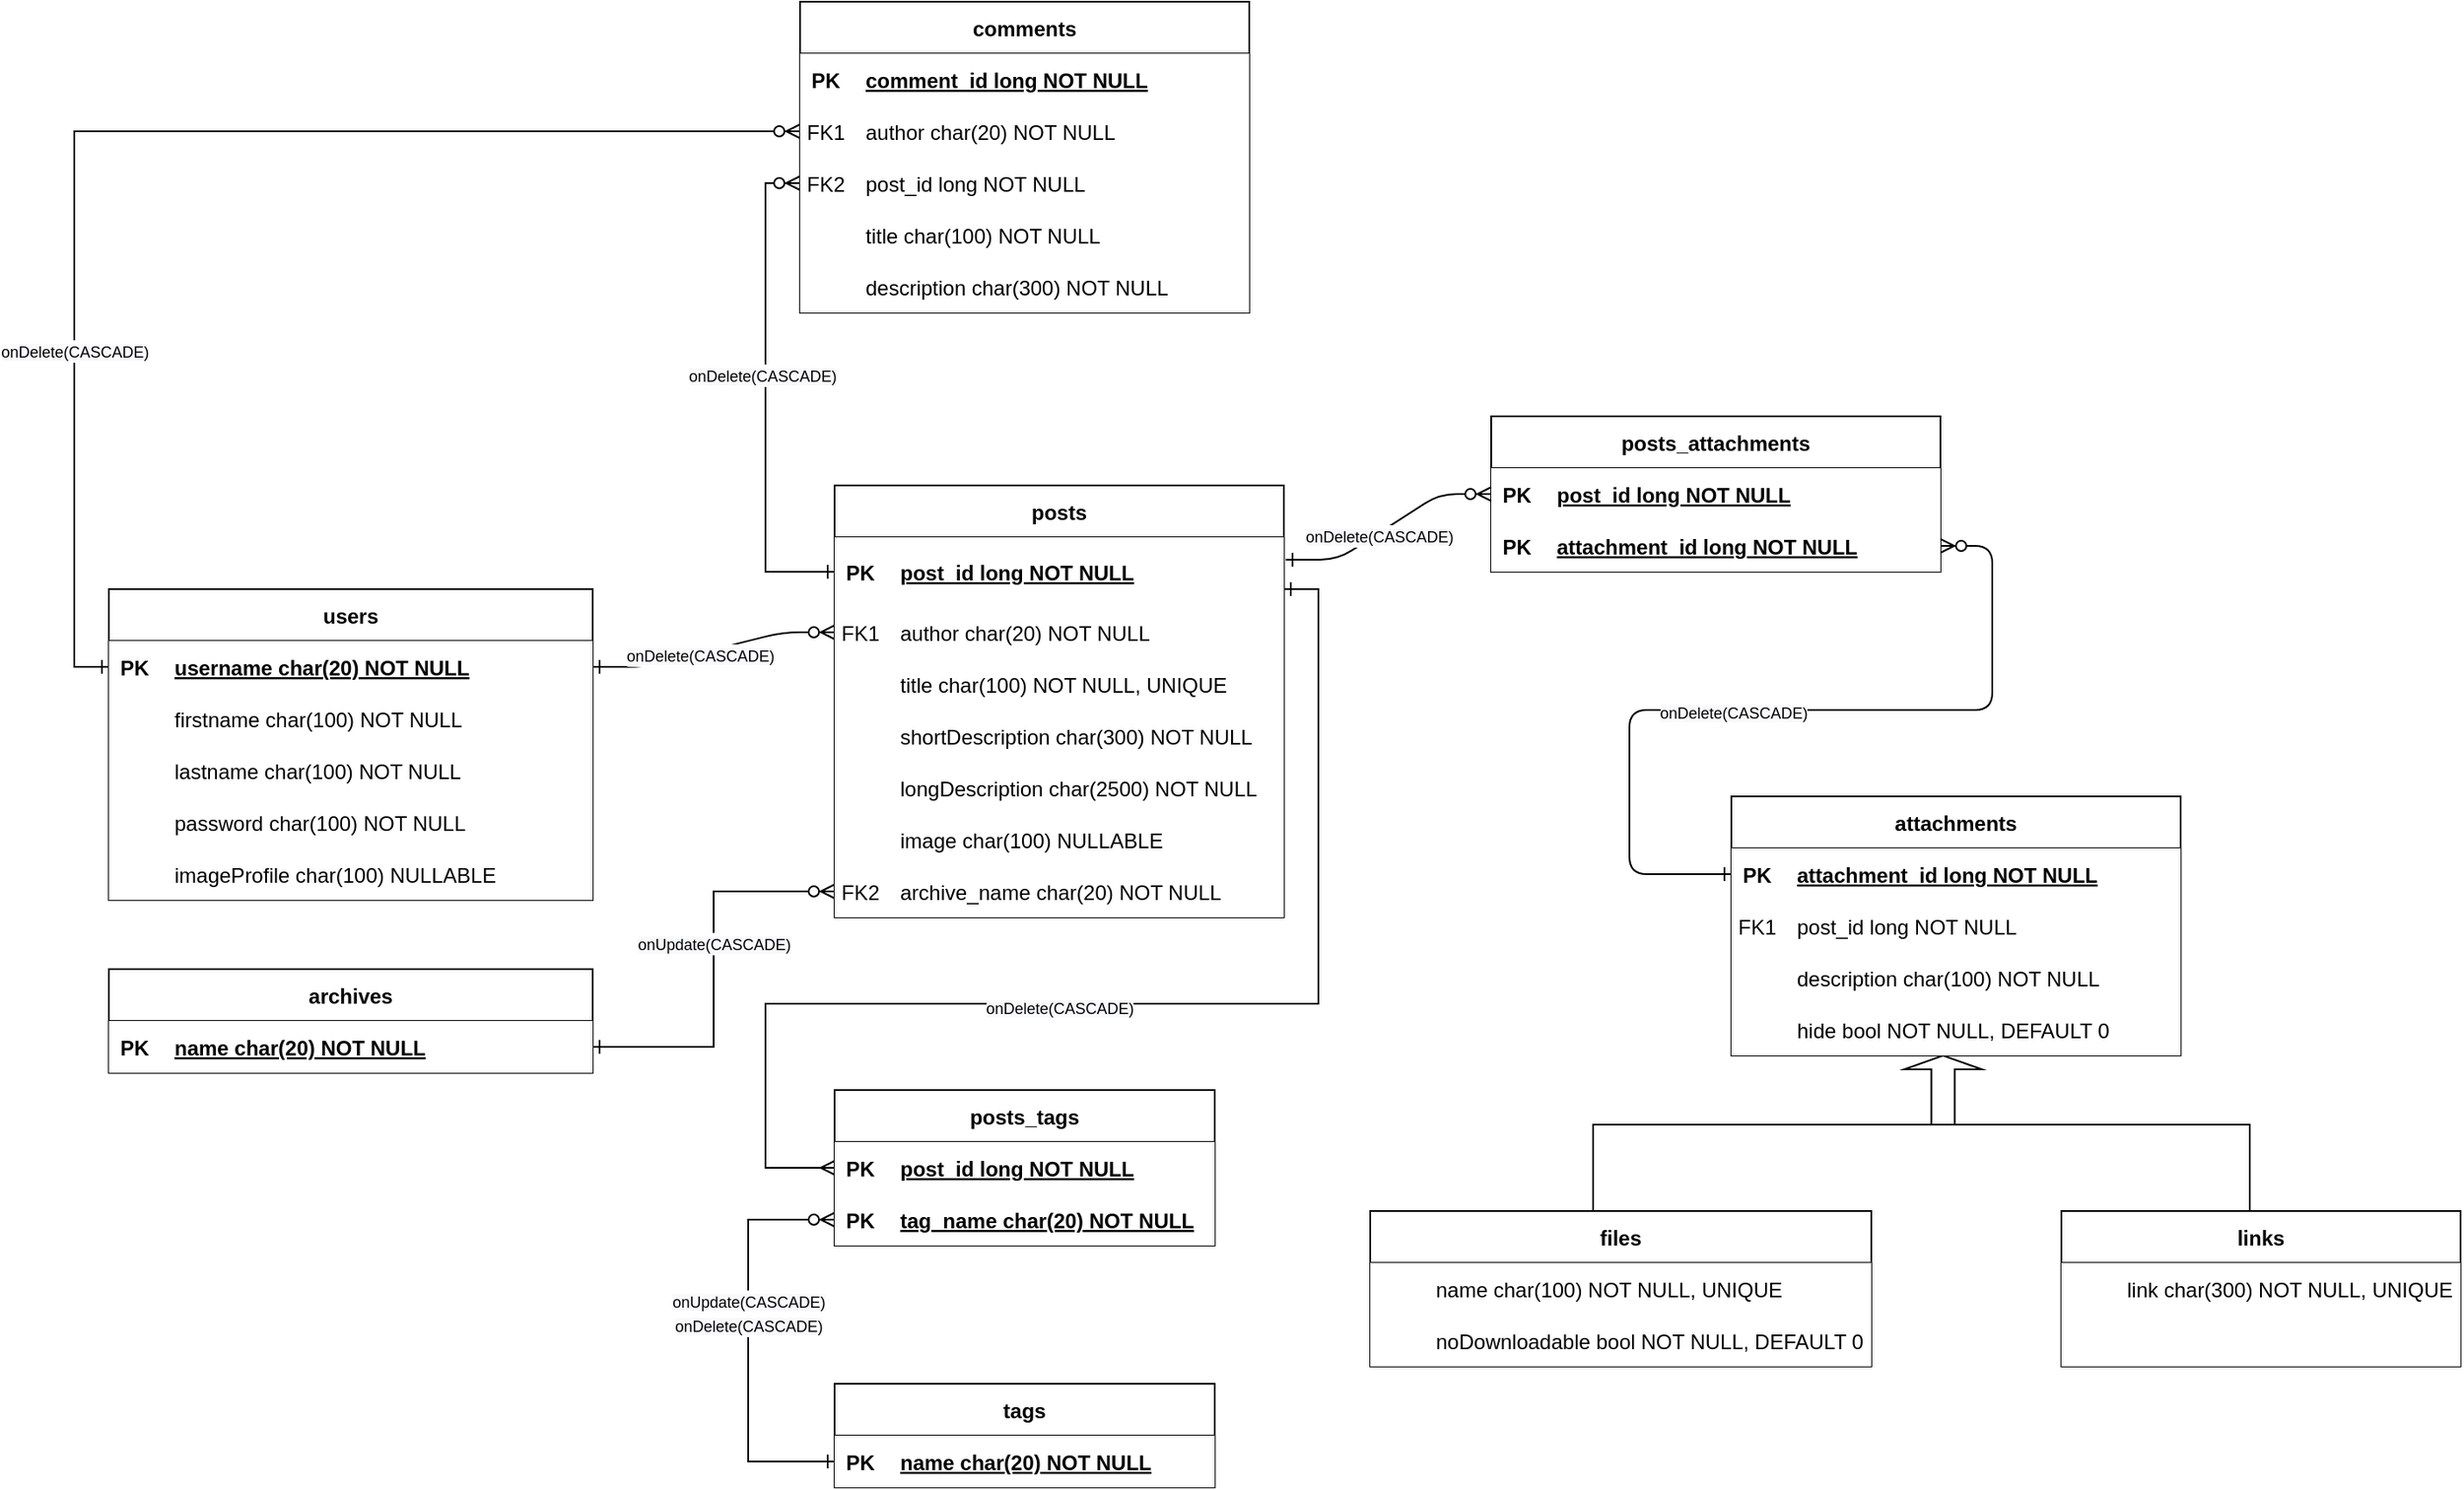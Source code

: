 <mxfile version="13.7.9" type="device"><diagram id="R2lEEEUBdFMjLlhIrx00" name="Page-1"><mxGraphModel dx="2484" dy="1922" grid="1" gridSize="10" guides="1" tooltips="1" connect="1" arrows="1" fold="1" page="1" pageScale="1" pageWidth="850" pageHeight="1100" math="0" shadow="0" extFonts="Permanent Marker^https://fonts.googleapis.com/css?family=Permanent+Marker"><root><mxCell id="0"/><mxCell id="1" parent="0"/><mxCell id="C-vyLk0tnHw3VtMMgP7b-1" value="" style="edgeStyle=entityRelationEdgeStyle;endArrow=ERzeroToMany;startArrow=ERone;endFill=1;startFill=0;" parent="1" source="C-vyLk0tnHw3VtMMgP7b-24" target="C-vyLk0tnHw3VtMMgP7b-6" edge="1"><mxGeometry width="100" height="100" relative="1" as="geometry"><mxPoint x="340" y="720" as="sourcePoint"/><mxPoint x="440" y="620" as="targetPoint"/></mxGeometry></mxCell><mxCell id="aIWPbxdDVjvcsdz_XJmE-20" value="&lt;span style=&quot;font-size: 9px ; background-color: rgb(248 , 249 , 250)&quot;&gt;onDelete(CASCADE)&lt;/span&gt;" style="edgeLabel;html=1;align=center;verticalAlign=middle;resizable=0;points=[];" parent="C-vyLk0tnHw3VtMMgP7b-1" vertex="1" connectable="0"><mxGeometry x="-0.125" y="-1" relative="1" as="geometry"><mxPoint as="offset"/></mxGeometry></mxCell><mxCell id="wg7da31r7VtKBd5QB4-x-1" value="comments" style="shape=table;startSize=30;container=1;collapsible=1;childLayout=tableLayout;fixedRows=1;rowLines=0;fontStyle=1;align=center;resizeLast=1;" parent="1" vertex="1"><mxGeometry x="450" y="-160" width="260" height="180" as="geometry"/></mxCell><mxCell id="wg7da31r7VtKBd5QB4-x-2" value="" style="shape=partialRectangle;collapsible=0;dropTarget=0;pointerEvents=0;points=[[0,0.5],[1,0.5]];portConstraint=eastwest;top=0;left=0;right=0;bottom=1;" parent="wg7da31r7VtKBd5QB4-x-1" vertex="1"><mxGeometry y="30" width="260" height="30" as="geometry"/></mxCell><mxCell id="wg7da31r7VtKBd5QB4-x-3" value="PK" style="shape=partialRectangle;overflow=hidden;connectable=0;top=0;left=0;bottom=0;right=0;fontStyle=1;" parent="wg7da31r7VtKBd5QB4-x-2" vertex="1"><mxGeometry width="30" height="30" as="geometry"/></mxCell><mxCell id="wg7da31r7VtKBd5QB4-x-4" value="comment_id long NOT NULL" style="shape=partialRectangle;overflow=hidden;connectable=0;top=0;left=0;bottom=0;right=0;align=left;spacingLeft=6;fontStyle=5;" parent="wg7da31r7VtKBd5QB4-x-2" vertex="1"><mxGeometry x="30" width="230" height="30" as="geometry"/></mxCell><mxCell id="wg7da31r7VtKBd5QB4-x-5" value="" style="shape=partialRectangle;collapsible=0;dropTarget=0;pointerEvents=0;points=[[0,0.5],[1,0.5]];portConstraint=eastwest;top=0;left=0;right=0;bottom=0;" parent="wg7da31r7VtKBd5QB4-x-1" vertex="1"><mxGeometry y="60" width="260" height="30" as="geometry"/></mxCell><mxCell id="wg7da31r7VtKBd5QB4-x-6" value="FK1" style="shape=partialRectangle;overflow=hidden;connectable=0;top=0;left=0;bottom=0;right=0;" parent="wg7da31r7VtKBd5QB4-x-5" vertex="1"><mxGeometry width="30" height="30" as="geometry"/></mxCell><mxCell id="wg7da31r7VtKBd5QB4-x-7" value="author char(20) NOT NULL" style="shape=partialRectangle;overflow=hidden;connectable=0;top=0;left=0;bottom=0;right=0;align=left;spacingLeft=6;" parent="wg7da31r7VtKBd5QB4-x-5" vertex="1"><mxGeometry x="30" width="230" height="30" as="geometry"/></mxCell><mxCell id="wg7da31r7VtKBd5QB4-x-8" value="" style="shape=partialRectangle;collapsible=0;dropTarget=0;pointerEvents=0;points=[[0,0.5],[1,0.5]];portConstraint=eastwest;top=0;left=0;right=0;bottom=0;" parent="wg7da31r7VtKBd5QB4-x-1" vertex="1"><mxGeometry y="90" width="260" height="30" as="geometry"/></mxCell><mxCell id="wg7da31r7VtKBd5QB4-x-9" value="FK2" style="shape=partialRectangle;overflow=hidden;connectable=0;top=0;left=0;bottom=0;right=0;" parent="wg7da31r7VtKBd5QB4-x-8" vertex="1"><mxGeometry width="30" height="30" as="geometry"/></mxCell><mxCell id="wg7da31r7VtKBd5QB4-x-10" value="post_id long NOT NULL" style="shape=partialRectangle;overflow=hidden;connectable=0;top=0;left=0;bottom=0;right=0;align=left;spacingLeft=6;" parent="wg7da31r7VtKBd5QB4-x-8" vertex="1"><mxGeometry x="30" width="230" height="30" as="geometry"/></mxCell><mxCell id="wg7da31r7VtKBd5QB4-x-26" value="" style="shape=partialRectangle;collapsible=0;dropTarget=0;pointerEvents=0;points=[[0,0.5],[1,0.5]];portConstraint=eastwest;top=0;left=0;right=0;bottom=0;" parent="wg7da31r7VtKBd5QB4-x-1" vertex="1"><mxGeometry y="120" width="260" height="30" as="geometry"/></mxCell><mxCell id="wg7da31r7VtKBd5QB4-x-27" value="" style="shape=partialRectangle;overflow=hidden;connectable=0;top=0;left=0;bottom=0;right=0;" parent="wg7da31r7VtKBd5QB4-x-26" vertex="1"><mxGeometry width="30" height="30" as="geometry"/></mxCell><mxCell id="wg7da31r7VtKBd5QB4-x-28" value="title char(100) NOT NULL" style="shape=partialRectangle;overflow=hidden;connectable=0;top=0;left=0;bottom=0;right=0;align=left;spacingLeft=6;" parent="wg7da31r7VtKBd5QB4-x-26" vertex="1"><mxGeometry x="30" width="230" height="30" as="geometry"/></mxCell><mxCell id="wg7da31r7VtKBd5QB4-x-29" value="" style="shape=partialRectangle;collapsible=0;dropTarget=0;pointerEvents=0;points=[[0,0.5],[1,0.5]];portConstraint=eastwest;top=0;left=0;right=0;bottom=0;" parent="wg7da31r7VtKBd5QB4-x-1" vertex="1"><mxGeometry y="150" width="260" height="30" as="geometry"/></mxCell><mxCell id="wg7da31r7VtKBd5QB4-x-30" value="" style="shape=partialRectangle;overflow=hidden;connectable=0;top=0;left=0;bottom=0;right=0;" parent="wg7da31r7VtKBd5QB4-x-29" vertex="1"><mxGeometry width="30" height="30" as="geometry"/></mxCell><mxCell id="wg7da31r7VtKBd5QB4-x-31" value="description char(300) NOT NULL" style="shape=partialRectangle;overflow=hidden;connectable=0;top=0;left=0;bottom=0;right=0;align=left;spacingLeft=6;" parent="wg7da31r7VtKBd5QB4-x-29" vertex="1"><mxGeometry x="30" width="230" height="30" as="geometry"/></mxCell><mxCell id="wg7da31r7VtKBd5QB4-x-32" style="edgeStyle=orthogonalEdgeStyle;rounded=0;orthogonalLoop=1;jettySize=auto;html=1;exitX=0;exitY=0.5;exitDx=0;exitDy=0;entryX=0;entryY=0.5;entryDx=0;entryDy=0;startArrow=ERone;startFill=0;endArrow=ERzeroToMany;endFill=1;" parent="1" source="C-vyLk0tnHw3VtMMgP7b-3" target="wg7da31r7VtKBd5QB4-x-8" edge="1"><mxGeometry relative="1" as="geometry"/></mxCell><mxCell id="aIWPbxdDVjvcsdz_XJmE-3" value="&lt;span style=&quot;font-size: 9px ; background-color: rgb(248 , 249 , 250)&quot;&gt;onDelete(CASCADE)&lt;/span&gt;" style="edgeLabel;html=1;align=center;verticalAlign=middle;resizable=0;points=[];" parent="wg7da31r7VtKBd5QB4-x-32" vertex="1" connectable="0"><mxGeometry x="0.085" y="2" relative="1" as="geometry"><mxPoint as="offset"/></mxGeometry></mxCell><mxCell id="wg7da31r7VtKBd5QB4-x-33" style="edgeStyle=orthogonalEdgeStyle;rounded=0;orthogonalLoop=1;jettySize=auto;html=1;exitX=0;exitY=0.5;exitDx=0;exitDy=0;entryX=0;entryY=0.5;entryDx=0;entryDy=0;startArrow=ERone;startFill=0;endArrow=ERzeroToMany;endFill=1;" parent="1" source="C-vyLk0tnHw3VtMMgP7b-24" target="wg7da31r7VtKBd5QB4-x-5" edge="1"><mxGeometry relative="1" as="geometry"/></mxCell><mxCell id="aIWPbxdDVjvcsdz_XJmE-4" value="&lt;span style=&quot;font-size: 9px ; background-color: rgb(248 , 249 , 250)&quot;&gt;onDelete(CASCADE)&lt;/span&gt;" style="edgeLabel;html=1;align=center;verticalAlign=middle;resizable=0;points=[];" parent="wg7da31r7VtKBd5QB4-x-33" vertex="1" connectable="0"><mxGeometry x="-0.459" relative="1" as="geometry"><mxPoint as="offset"/></mxGeometry></mxCell><mxCell id="wg7da31r7VtKBd5QB4-x-50" style="edgeStyle=orthogonalEdgeStyle;rounded=0;orthogonalLoop=1;jettySize=auto;html=1;exitX=1;exitY=0.5;exitDx=0;exitDy=0;entryX=0;entryY=0.5;entryDx=0;entryDy=0;startArrow=ERone;startFill=0;endArrow=ERzeroToMany;endFill=1;fillColor=#FFFF33;" parent="1" source="C-vyLk0tnHw3VtMMgP7b-14" target="wg7da31r7VtKBd5QB4-x-44" edge="1"><mxGeometry relative="1" as="geometry"><Array as="points"><mxPoint x="400" y="445"/><mxPoint x="400" y="355"/></Array></mxGeometry></mxCell><mxCell id="aIWPbxdDVjvcsdz_XJmE-17" value="&lt;span style=&quot;font-size: 9px ; background-color: rgb(248 , 249 , 250)&quot;&gt;onUpdate(&lt;/span&gt;&lt;span style=&quot;font-size: 9px ; background-color: rgb(248 , 249 , 250)&quot;&gt;CASCADE&lt;/span&gt;&lt;span style=&quot;font-size: 9px ; background-color: rgb(248 , 249 , 250)&quot;&gt;)&lt;/span&gt;" style="edgeLabel;html=1;align=center;verticalAlign=middle;resizable=0;points=[];" parent="wg7da31r7VtKBd5QB4-x-50" vertex="1" connectable="0"><mxGeometry x="0.134" relative="1" as="geometry"><mxPoint as="offset"/></mxGeometry></mxCell><mxCell id="aIWPbxdDVjvcsdz_XJmE-5" value="" style="shape=singleArrow;direction=north;whiteSpace=wrap;html=1;" parent="1" vertex="1"><mxGeometry x="1089" y="450" width="45" height="40" as="geometry"/></mxCell><mxCell id="aIWPbxdDVjvcsdz_XJmE-12" value="" style="shape=partialRectangle;whiteSpace=wrap;html=1;bottom=1;right=1;left=1;top=0;fillColor=none;routingCenterX=-0.5;rotation=-180;" parent="1" vertex="1"><mxGeometry x="909" y="490" width="380" height="50" as="geometry"/></mxCell><mxCell id="C-vyLk0tnHw3VtMMgP7b-2" value="posts" style="shape=table;startSize=30;container=1;collapsible=1;childLayout=tableLayout;fixedRows=1;rowLines=0;fontStyle=1;align=center;resizeLast=1;" parent="1" vertex="1"><mxGeometry x="470" y="120" width="260" height="250" as="geometry"/></mxCell><mxCell id="C-vyLk0tnHw3VtMMgP7b-3" value="" style="shape=partialRectangle;collapsible=0;dropTarget=0;pointerEvents=0;points=[[0,0.5],[1,0.5]];portConstraint=eastwest;top=0;left=0;right=0;bottom=1;" parent="C-vyLk0tnHw3VtMMgP7b-2" vertex="1"><mxGeometry y="30" width="260" height="40" as="geometry"/></mxCell><mxCell id="C-vyLk0tnHw3VtMMgP7b-4" value="PK" style="shape=partialRectangle;overflow=hidden;connectable=0;top=0;left=0;bottom=0;right=0;fontStyle=1;" parent="C-vyLk0tnHw3VtMMgP7b-3" vertex="1"><mxGeometry width="30" height="40" as="geometry"/></mxCell><mxCell id="C-vyLk0tnHw3VtMMgP7b-5" value="post_id long NOT NULL" style="shape=partialRectangle;overflow=hidden;connectable=0;top=0;left=0;bottom=0;right=0;align=left;spacingLeft=6;fontStyle=5;" parent="C-vyLk0tnHw3VtMMgP7b-3" vertex="1"><mxGeometry x="30" width="230" height="40" as="geometry"/></mxCell><mxCell id="C-vyLk0tnHw3VtMMgP7b-6" value="" style="shape=partialRectangle;collapsible=0;dropTarget=0;pointerEvents=0;points=[[0,0.5],[1,0.5]];portConstraint=eastwest;top=0;left=0;right=0;bottom=0;" parent="C-vyLk0tnHw3VtMMgP7b-2" vertex="1"><mxGeometry y="70" width="260" height="30" as="geometry"/></mxCell><mxCell id="C-vyLk0tnHw3VtMMgP7b-7" value="FK1" style="shape=partialRectangle;overflow=hidden;connectable=0;top=0;left=0;bottom=0;right=0;" parent="C-vyLk0tnHw3VtMMgP7b-6" vertex="1"><mxGeometry width="30" height="30" as="geometry"/></mxCell><mxCell id="C-vyLk0tnHw3VtMMgP7b-8" value="author char(20) NOT NULL" style="shape=partialRectangle;overflow=hidden;connectable=0;top=0;left=0;bottom=0;right=0;align=left;spacingLeft=6;" parent="C-vyLk0tnHw3VtMMgP7b-6" vertex="1"><mxGeometry x="30" width="230" height="30" as="geometry"/></mxCell><mxCell id="C-vyLk0tnHw3VtMMgP7b-9" value="" style="shape=partialRectangle;collapsible=0;dropTarget=0;pointerEvents=0;points=[[0,0.5],[1,0.5]];portConstraint=eastwest;top=0;left=0;right=0;bottom=0;" parent="C-vyLk0tnHw3VtMMgP7b-2" vertex="1"><mxGeometry y="100" width="260" height="30" as="geometry"/></mxCell><mxCell id="C-vyLk0tnHw3VtMMgP7b-10" value="" style="shape=partialRectangle;overflow=hidden;connectable=0;top=0;left=0;bottom=0;right=0;" parent="C-vyLk0tnHw3VtMMgP7b-9" vertex="1"><mxGeometry width="30" height="30" as="geometry"/></mxCell><mxCell id="C-vyLk0tnHw3VtMMgP7b-11" value="title char(100) NOT NULL, UNIQUE" style="shape=partialRectangle;overflow=hidden;connectable=0;top=0;left=0;bottom=0;right=0;align=left;spacingLeft=6;" parent="C-vyLk0tnHw3VtMMgP7b-9" vertex="1"><mxGeometry x="30" width="230" height="30" as="geometry"/></mxCell><mxCell id="wg7da31r7VtKBd5QB4-x-35" value="" style="shape=partialRectangle;collapsible=0;dropTarget=0;pointerEvents=0;points=[[0,0.5],[1,0.5]];portConstraint=eastwest;top=0;left=0;right=0;bottom=0;" parent="C-vyLk0tnHw3VtMMgP7b-2" vertex="1"><mxGeometry y="130" width="260" height="30" as="geometry"/></mxCell><mxCell id="wg7da31r7VtKBd5QB4-x-36" value="" style="shape=partialRectangle;overflow=hidden;connectable=0;top=0;left=0;bottom=0;right=0;" parent="wg7da31r7VtKBd5QB4-x-35" vertex="1"><mxGeometry width="30" height="30" as="geometry"/></mxCell><mxCell id="wg7da31r7VtKBd5QB4-x-37" value="shortDescription char(300) NOT NULL" style="shape=partialRectangle;overflow=hidden;connectable=0;top=0;left=0;bottom=0;right=0;align=left;spacingLeft=6;" parent="wg7da31r7VtKBd5QB4-x-35" vertex="1"><mxGeometry x="30" width="230" height="30" as="geometry"/></mxCell><mxCell id="wg7da31r7VtKBd5QB4-x-38" value="" style="shape=partialRectangle;collapsible=0;dropTarget=0;pointerEvents=0;points=[[0,0.5],[1,0.5]];portConstraint=eastwest;top=0;left=0;right=0;bottom=0;" parent="C-vyLk0tnHw3VtMMgP7b-2" vertex="1"><mxGeometry y="160" width="260" height="30" as="geometry"/></mxCell><mxCell id="wg7da31r7VtKBd5QB4-x-39" value="" style="shape=partialRectangle;overflow=hidden;connectable=0;top=0;left=0;bottom=0;right=0;" parent="wg7da31r7VtKBd5QB4-x-38" vertex="1"><mxGeometry width="30" height="30" as="geometry"/></mxCell><mxCell id="wg7da31r7VtKBd5QB4-x-40" value="longDescription char(2500) NOT NULL" style="shape=partialRectangle;overflow=hidden;connectable=0;top=0;left=0;bottom=0;right=0;align=left;spacingLeft=6;" parent="wg7da31r7VtKBd5QB4-x-38" vertex="1"><mxGeometry x="30" width="230" height="30" as="geometry"/></mxCell><mxCell id="wg7da31r7VtKBd5QB4-x-41" value="" style="shape=partialRectangle;collapsible=0;dropTarget=0;pointerEvents=0;points=[[0,0.5],[1,0.5]];portConstraint=eastwest;top=0;left=0;right=0;bottom=0;" parent="C-vyLk0tnHw3VtMMgP7b-2" vertex="1"><mxGeometry y="190" width="260" height="30" as="geometry"/></mxCell><mxCell id="wg7da31r7VtKBd5QB4-x-42" value="" style="shape=partialRectangle;overflow=hidden;connectable=0;top=0;left=0;bottom=0;right=0;" parent="wg7da31r7VtKBd5QB4-x-41" vertex="1"><mxGeometry width="30" height="30" as="geometry"/></mxCell><mxCell id="wg7da31r7VtKBd5QB4-x-43" value="image char(100) NULLABLE" style="shape=partialRectangle;overflow=hidden;connectable=0;top=0;left=0;bottom=0;right=0;align=left;spacingLeft=6;" parent="wg7da31r7VtKBd5QB4-x-41" vertex="1"><mxGeometry x="30" width="230" height="30" as="geometry"/></mxCell><mxCell id="wg7da31r7VtKBd5QB4-x-44" value="" style="shape=partialRectangle;collapsible=0;dropTarget=0;pointerEvents=0;points=[[0,0.5],[1,0.5]];portConstraint=eastwest;top=0;left=0;right=0;bottom=0;" parent="C-vyLk0tnHw3VtMMgP7b-2" vertex="1"><mxGeometry y="220" width="260" height="30" as="geometry"/></mxCell><mxCell id="wg7da31r7VtKBd5QB4-x-45" value="FK2" style="shape=partialRectangle;overflow=hidden;connectable=0;top=0;left=0;bottom=0;right=0;" parent="wg7da31r7VtKBd5QB4-x-44" vertex="1"><mxGeometry width="30" height="30" as="geometry"/></mxCell><mxCell id="wg7da31r7VtKBd5QB4-x-46" value="archive_name char(20) NOT NULL" style="shape=partialRectangle;overflow=hidden;connectable=0;top=0;left=0;bottom=0;right=0;align=left;spacingLeft=6;" parent="wg7da31r7VtKBd5QB4-x-44" vertex="1"><mxGeometry x="30" width="230" height="30" as="geometry"/></mxCell><mxCell id="2aSDrD3AFe0aCarWAyUW-1" value="posts_tags" style="shape=table;startSize=30;container=1;collapsible=1;childLayout=tableLayout;fixedRows=1;rowLines=0;fontStyle=1;align=center;resizeLast=1;" parent="1" vertex="1"><mxGeometry x="470" y="470" width="220" height="90" as="geometry"/></mxCell><mxCell id="2aSDrD3AFe0aCarWAyUW-5" value="" style="shape=partialRectangle;collapsible=0;dropTarget=0;pointerEvents=0;points=[[0,0.5],[1,0.5]];portConstraint=eastwest;top=0;left=0;right=0;bottom=1;" parent="2aSDrD3AFe0aCarWAyUW-1" vertex="1"><mxGeometry y="30" width="220" height="30" as="geometry"/></mxCell><mxCell id="2aSDrD3AFe0aCarWAyUW-6" value="PK" style="shape=partialRectangle;overflow=hidden;connectable=0;top=0;left=0;bottom=0;right=0;fontStyle=1;" parent="2aSDrD3AFe0aCarWAyUW-5" vertex="1"><mxGeometry width="30" height="30" as="geometry"/></mxCell><mxCell id="2aSDrD3AFe0aCarWAyUW-7" value="post_id long NOT NULL " style="shape=partialRectangle;overflow=hidden;connectable=0;top=0;left=0;bottom=0;right=0;align=left;spacingLeft=6;fontStyle=5;" parent="2aSDrD3AFe0aCarWAyUW-5" vertex="1"><mxGeometry x="30" width="190" height="30" as="geometry"/></mxCell><mxCell id="2aSDrD3AFe0aCarWAyUW-2" value="" style="shape=partialRectangle;collapsible=0;dropTarget=0;pointerEvents=0;points=[[0,0.5],[1,0.5]];portConstraint=eastwest;top=0;left=0;right=0;bottom=1;" parent="2aSDrD3AFe0aCarWAyUW-1" vertex="1"><mxGeometry y="60" width="220" height="30" as="geometry"/></mxCell><mxCell id="2aSDrD3AFe0aCarWAyUW-3" value="PK" style="shape=partialRectangle;overflow=hidden;connectable=0;top=0;left=0;bottom=0;right=0;fontStyle=1;" parent="2aSDrD3AFe0aCarWAyUW-2" vertex="1"><mxGeometry width="30" height="30" as="geometry"/></mxCell><mxCell id="2aSDrD3AFe0aCarWAyUW-4" value="tag_name char(20) NOT NULL " style="shape=partialRectangle;overflow=hidden;connectable=0;top=0;left=0;bottom=0;right=0;align=left;spacingLeft=6;fontStyle=5;" parent="2aSDrD3AFe0aCarWAyUW-2" vertex="1"><mxGeometry x="30" width="190" height="30" as="geometry"/></mxCell><mxCell id="2aSDrD3AFe0aCarWAyUW-8" style="edgeStyle=orthogonalEdgeStyle;rounded=0;orthogonalLoop=1;jettySize=auto;html=1;startArrow=ERone;startFill=0;endArrow=ERzeroToMany;endFill=1;fillColor=#FFFF33;entryX=0;entryY=0.5;entryDx=0;entryDy=0;exitX=0;exitY=0.5;exitDx=0;exitDy=0;" parent="1" source="M-AA-dVodHDhUSNJbeSu-15" target="2aSDrD3AFe0aCarWAyUW-2" edge="1"><mxGeometry relative="1" as="geometry"><Array as="points"><mxPoint x="420" y="685"/><mxPoint x="420" y="545"/></Array><mxPoint x="480" y="725" as="sourcePoint"/><mxPoint x="460" y="550" as="targetPoint"/></mxGeometry></mxCell><mxCell id="2aSDrD3AFe0aCarWAyUW-9" value="&lt;span style=&quot;font-size: 9px ; background-color: rgb(248 , 249 , 250)&quot;&gt;onUpdate(&lt;/span&gt;&lt;span style=&quot;font-size: 9px ; background-color: rgb(248 , 249 , 250)&quot;&gt;CASCADE&lt;/span&gt;&lt;span style=&quot;font-size: 9px ; background-color: rgb(248 , 249 , 250)&quot;&gt;)&lt;br&gt;&lt;/span&gt;&lt;span style=&quot;font-size: 9px ; background-color: rgb(248 , 249 , 250)&quot;&gt;onDelete(CASCADE)&lt;/span&gt;&lt;span style=&quot;font-size: 9px ; background-color: rgb(248 , 249 , 250)&quot;&gt;&lt;br&gt;&lt;/span&gt;" style="edgeLabel;html=1;align=center;verticalAlign=middle;resizable=0;points=[];" parent="2aSDrD3AFe0aCarWAyUW-8" vertex="1" connectable="0"><mxGeometry x="0.134" relative="1" as="geometry"><mxPoint as="offset"/></mxGeometry></mxCell><mxCell id="2aSDrD3AFe0aCarWAyUW-12" style="edgeStyle=orthogonalEdgeStyle;rounded=0;orthogonalLoop=1;jettySize=auto;html=1;startArrow=ERone;startFill=0;endArrow=ERmany;endFill=0;fillColor=#FFFF33;entryX=0;entryY=0.5;entryDx=0;entryDy=0;" parent="1" target="2aSDrD3AFe0aCarWAyUW-5" edge="1"><mxGeometry relative="1" as="geometry"><Array as="points"><mxPoint x="750" y="180"/><mxPoint x="750" y="420"/><mxPoint x="430" y="420"/><mxPoint x="430" y="515"/></Array><mxPoint x="730" y="180" as="sourcePoint"/><mxPoint x="450" y="490" as="targetPoint"/></mxGeometry></mxCell><mxCell id="2aSDrD3AFe0aCarWAyUW-14" value="&lt;span style=&quot;font-size: 9px ; background-color: rgb(248 , 249 , 250)&quot;&gt;onDelete(CASCADE)&lt;/span&gt;" style="edgeLabel;html=1;align=center;verticalAlign=middle;resizable=0;points=[];" parent="2aSDrD3AFe0aCarWAyUW-12" vertex="1" connectable="0"><mxGeometry x="0.147" y="2" relative="1" as="geometry"><mxPoint as="offset"/></mxGeometry></mxCell><mxCell id="FZiWQcX6gy6mHeXQ29x7-1" value="posts_attachments" style="shape=table;startSize=30;container=1;collapsible=1;childLayout=tableLayout;fixedRows=1;rowLines=0;fontStyle=1;align=center;resizeLast=1;" parent="1" vertex="1"><mxGeometry x="850" y="80" width="260" height="90" as="geometry"/></mxCell><mxCell id="FZiWQcX6gy6mHeXQ29x7-2" value="" style="shape=partialRectangle;collapsible=0;dropTarget=0;pointerEvents=0;points=[[0,0.5],[1,0.5]];portConstraint=eastwest;top=0;left=0;right=0;bottom=1;" parent="FZiWQcX6gy6mHeXQ29x7-1" vertex="1"><mxGeometry y="30" width="260" height="30" as="geometry"/></mxCell><mxCell id="FZiWQcX6gy6mHeXQ29x7-3" value="PK" style="shape=partialRectangle;overflow=hidden;connectable=0;top=0;left=0;bottom=0;right=0;fontStyle=1;" parent="FZiWQcX6gy6mHeXQ29x7-2" vertex="1"><mxGeometry width="30" height="30" as="geometry"/></mxCell><mxCell id="FZiWQcX6gy6mHeXQ29x7-4" value="post_id long NOT NULL" style="shape=partialRectangle;overflow=hidden;connectable=0;top=0;left=0;bottom=0;right=0;align=left;spacingLeft=6;fontStyle=5;" parent="FZiWQcX6gy6mHeXQ29x7-2" vertex="1"><mxGeometry x="30" width="230" height="30" as="geometry"/></mxCell><mxCell id="FZiWQcX6gy6mHeXQ29x7-14" value="" style="shape=partialRectangle;collapsible=0;dropTarget=0;pointerEvents=0;points=[[0,0.5],[1,0.5]];portConstraint=eastwest;top=0;left=0;right=0;bottom=1;" parent="FZiWQcX6gy6mHeXQ29x7-1" vertex="1"><mxGeometry y="60" width="260" height="30" as="geometry"/></mxCell><mxCell id="FZiWQcX6gy6mHeXQ29x7-15" value="PK" style="shape=partialRectangle;overflow=hidden;connectable=0;top=0;left=0;bottom=0;right=0;fontStyle=1;" parent="FZiWQcX6gy6mHeXQ29x7-14" vertex="1"><mxGeometry width="30" height="30" as="geometry"/></mxCell><mxCell id="FZiWQcX6gy6mHeXQ29x7-16" value="attachment_id long NOT NULL" style="shape=partialRectangle;overflow=hidden;connectable=0;top=0;left=0;bottom=0;right=0;align=left;spacingLeft=6;fontStyle=5;" parent="FZiWQcX6gy6mHeXQ29x7-14" vertex="1"><mxGeometry x="30" width="230" height="30" as="geometry"/></mxCell><mxCell id="FZiWQcX6gy6mHeXQ29x7-17" value="" style="edgeStyle=entityRelationEdgeStyle;endArrow=ERzeroToMany;startArrow=ERone;endFill=1;startFill=0;entryX=0;entryY=0.5;entryDx=0;entryDy=0;exitX=1.004;exitY=0.325;exitDx=0;exitDy=0;exitPerimeter=0;" parent="1" source="C-vyLk0tnHw3VtMMgP7b-3" target="FZiWQcX6gy6mHeXQ29x7-2" edge="1"><mxGeometry width="100" height="100" relative="1" as="geometry"><mxPoint x="720" y="30" as="sourcePoint"/><mxPoint x="820" y="70" as="targetPoint"/></mxGeometry></mxCell><mxCell id="FZiWQcX6gy6mHeXQ29x7-18" value="&lt;span style=&quot;font-size: 9px ; background-color: rgb(248 , 249 , 250)&quot;&gt;onDelete(CASCADE)&lt;/span&gt;" style="edgeLabel;html=1;align=center;verticalAlign=middle;resizable=0;points=[];" parent="FZiWQcX6gy6mHeXQ29x7-17" vertex="1" connectable="0"><mxGeometry x="-0.125" y="-1" relative="1" as="geometry"><mxPoint as="offset"/></mxGeometry></mxCell><mxCell id="FZiWQcX6gy6mHeXQ29x7-19" value="" style="edgeStyle=orthogonalEdgeStyle;endArrow=ERzeroToMany;startArrow=ERone;endFill=1;startFill=0;entryX=1;entryY=0.5;entryDx=0;entryDy=0;exitX=0;exitY=0.5;exitDx=0;exitDy=0;" parent="1" source="wg7da31r7VtKBd5QB4-x-64" target="FZiWQcX6gy6mHeXQ29x7-14" edge="1"><mxGeometry width="100" height="100" relative="1" as="geometry"><mxPoint x="1170" y="120" as="sourcePoint"/><mxPoint x="1288.96" y="82" as="targetPoint"/><Array as="points"><mxPoint x="930" y="345"/><mxPoint x="930" y="250"/><mxPoint x="1140" y="250"/><mxPoint x="1140" y="155"/></Array></mxGeometry></mxCell><mxCell id="FZiWQcX6gy6mHeXQ29x7-20" value="&lt;span style=&quot;font-size: 9px ; background-color: rgb(248 , 249 , 250)&quot;&gt;onDelete(CASCADE)&lt;/span&gt;" style="edgeLabel;html=1;align=center;verticalAlign=middle;resizable=0;points=[];" parent="FZiWQcX6gy6mHeXQ29x7-19" vertex="1" connectable="0"><mxGeometry x="-0.125" y="-1" relative="1" as="geometry"><mxPoint as="offset"/></mxGeometry></mxCell><mxCell id="wg7da31r7VtKBd5QB4-x-63" value="attachments" style="shape=table;startSize=30;container=1;collapsible=1;childLayout=tableLayout;fixedRows=1;rowLines=0;fontStyle=1;align=center;resizeLast=1;" parent="1" vertex="1"><mxGeometry x="989" y="300" width="260" height="150" as="geometry"/></mxCell><mxCell id="wg7da31r7VtKBd5QB4-x-64" value="" style="shape=partialRectangle;collapsible=0;dropTarget=0;pointerEvents=0;points=[[0,0.5],[1,0.5]];portConstraint=eastwest;top=0;left=0;right=0;bottom=1;" parent="wg7da31r7VtKBd5QB4-x-63" vertex="1"><mxGeometry y="30" width="260" height="30" as="geometry"/></mxCell><mxCell id="wg7da31r7VtKBd5QB4-x-65" value="PK" style="shape=partialRectangle;overflow=hidden;connectable=0;top=0;left=0;bottom=0;right=0;fontStyle=1;" parent="wg7da31r7VtKBd5QB4-x-64" vertex="1"><mxGeometry width="30" height="30" as="geometry"/></mxCell><mxCell id="wg7da31r7VtKBd5QB4-x-66" value="attachment_id long NOT NULL" style="shape=partialRectangle;overflow=hidden;connectable=0;top=0;left=0;bottom=0;right=0;align=left;spacingLeft=6;fontStyle=5;" parent="wg7da31r7VtKBd5QB4-x-64" vertex="1"><mxGeometry x="30" width="230" height="30" as="geometry"/></mxCell><mxCell id="wg7da31r7VtKBd5QB4-x-67" value="" style="shape=partialRectangle;collapsible=0;dropTarget=0;pointerEvents=0;points=[[0,0.5],[1,0.5]];portConstraint=eastwest;top=0;left=0;right=0;bottom=0;" parent="wg7da31r7VtKBd5QB4-x-63" vertex="1"><mxGeometry y="60" width="260" height="30" as="geometry"/></mxCell><mxCell id="wg7da31r7VtKBd5QB4-x-68" value="FK1" style="shape=partialRectangle;overflow=hidden;connectable=0;top=0;left=0;bottom=0;right=0;" parent="wg7da31r7VtKBd5QB4-x-67" vertex="1"><mxGeometry width="30" height="30" as="geometry"/></mxCell><mxCell id="wg7da31r7VtKBd5QB4-x-69" value="post_id long NOT NULL" style="shape=partialRectangle;overflow=hidden;connectable=0;top=0;left=0;bottom=0;right=0;align=left;spacingLeft=6;" parent="wg7da31r7VtKBd5QB4-x-67" vertex="1"><mxGeometry x="30" width="230" height="30" as="geometry"/></mxCell><mxCell id="wg7da31r7VtKBd5QB4-x-73" value="" style="shape=partialRectangle;collapsible=0;dropTarget=0;pointerEvents=0;points=[[0,0.5],[1,0.5]];portConstraint=eastwest;top=0;left=0;right=0;bottom=0;" parent="wg7da31r7VtKBd5QB4-x-63" vertex="1"><mxGeometry y="90" width="260" height="30" as="geometry"/></mxCell><mxCell id="wg7da31r7VtKBd5QB4-x-74" value="" style="shape=partialRectangle;overflow=hidden;connectable=0;top=0;left=0;bottom=0;right=0;" parent="wg7da31r7VtKBd5QB4-x-73" vertex="1"><mxGeometry width="30" height="30" as="geometry"/></mxCell><mxCell id="wg7da31r7VtKBd5QB4-x-75" value="description char(100) NOT NULL" style="shape=partialRectangle;overflow=hidden;connectable=0;top=0;left=0;bottom=0;right=0;align=left;spacingLeft=6;" parent="wg7da31r7VtKBd5QB4-x-73" vertex="1"><mxGeometry x="30" width="230" height="30" as="geometry"/></mxCell><mxCell id="wg7da31r7VtKBd5QB4-x-76" value="" style="shape=partialRectangle;collapsible=0;dropTarget=0;pointerEvents=0;points=[[0,0.5],[1,0.5]];portConstraint=eastwest;top=0;left=0;right=0;bottom=0;" parent="wg7da31r7VtKBd5QB4-x-63" vertex="1"><mxGeometry y="120" width="260" height="30" as="geometry"/></mxCell><mxCell id="wg7da31r7VtKBd5QB4-x-77" value="" style="shape=partialRectangle;overflow=hidden;connectable=0;top=0;left=0;bottom=0;right=0;" parent="wg7da31r7VtKBd5QB4-x-76" vertex="1"><mxGeometry width="30" height="30" as="geometry"/></mxCell><mxCell id="wg7da31r7VtKBd5QB4-x-78" value="hide bool NOT NULL, DEFAULT 0" style="shape=partialRectangle;overflow=hidden;connectable=0;top=0;left=0;bottom=0;right=0;align=left;spacingLeft=6;" parent="wg7da31r7VtKBd5QB4-x-76" vertex="1"><mxGeometry x="30" width="230" height="30" as="geometry"/></mxCell><mxCell id="wg7da31r7VtKBd5QB4-x-102" value="files" style="shape=table;startSize=30;container=1;collapsible=1;childLayout=tableLayout;fixedRows=1;rowLines=0;fontStyle=1;align=center;resizeLast=1;" parent="1" vertex="1"><mxGeometry x="780" y="540" width="290" height="90" as="geometry"/></mxCell><mxCell id="wg7da31r7VtKBd5QB4-x-103" value="" style="shape=partialRectangle;collapsible=0;dropTarget=0;pointerEvents=0;points=[[0,0.5],[1,0.5]];portConstraint=eastwest;top=0;left=0;right=0;bottom=0;" parent="wg7da31r7VtKBd5QB4-x-102" vertex="1"><mxGeometry y="30" width="290" height="30" as="geometry"/></mxCell><mxCell id="wg7da31r7VtKBd5QB4-x-104" value="" style="shape=partialRectangle;overflow=hidden;connectable=0;top=0;left=0;bottom=0;right=0;" parent="wg7da31r7VtKBd5QB4-x-103" vertex="1"><mxGeometry width="30" height="30" as="geometry"/></mxCell><mxCell id="wg7da31r7VtKBd5QB4-x-105" value="name char(100) NOT NULL, UNIQUE" style="shape=partialRectangle;overflow=hidden;connectable=0;top=0;left=0;bottom=0;right=0;align=left;spacingLeft=6;" parent="wg7da31r7VtKBd5QB4-x-103" vertex="1"><mxGeometry x="30" width="260" height="30" as="geometry"/></mxCell><mxCell id="wg7da31r7VtKBd5QB4-x-111" value="" style="shape=partialRectangle;collapsible=0;dropTarget=0;pointerEvents=0;points=[[0,0.5],[1,0.5]];portConstraint=eastwest;top=0;left=0;right=0;bottom=0;" parent="wg7da31r7VtKBd5QB4-x-102" vertex="1"><mxGeometry y="60" width="290" height="30" as="geometry"/></mxCell><mxCell id="wg7da31r7VtKBd5QB4-x-112" value="" style="shape=partialRectangle;overflow=hidden;connectable=0;top=0;left=0;bottom=0;right=0;" parent="wg7da31r7VtKBd5QB4-x-111" vertex="1"><mxGeometry width="30" height="30" as="geometry"/></mxCell><mxCell id="wg7da31r7VtKBd5QB4-x-113" value="noDownloadable bool NOT NULL, DEFAULT 0" style="shape=partialRectangle;overflow=hidden;connectable=0;top=0;left=0;bottom=0;right=0;align=left;spacingLeft=6;" parent="wg7da31r7VtKBd5QB4-x-111" vertex="1"><mxGeometry x="30" width="260" height="30" as="geometry"/></mxCell><mxCell id="wg7da31r7VtKBd5QB4-x-107" value="links" style="shape=table;startSize=30;container=1;collapsible=1;childLayout=tableLayout;fixedRows=1;rowLines=0;fontStyle=1;align=center;resizeLast=1;" parent="1" vertex="1"><mxGeometry x="1180" y="540" width="231" height="90" as="geometry"/></mxCell><mxCell id="wg7da31r7VtKBd5QB4-x-108" value="" style="shape=partialRectangle;collapsible=0;dropTarget=0;pointerEvents=0;points=[[0,0.5],[1,0.5]];portConstraint=eastwest;top=0;left=0;right=0;bottom=0;" parent="wg7da31r7VtKBd5QB4-x-107" vertex="1"><mxGeometry y="30" width="231" height="30" as="geometry"/></mxCell><mxCell id="wg7da31r7VtKBd5QB4-x-109" value="" style="shape=partialRectangle;overflow=hidden;connectable=0;top=0;left=0;bottom=0;right=0;" parent="wg7da31r7VtKBd5QB4-x-108" vertex="1"><mxGeometry width="30" height="30" as="geometry"/></mxCell><mxCell id="wg7da31r7VtKBd5QB4-x-110" value="link char(300) NOT NULL, UNIQUE" style="shape=partialRectangle;overflow=hidden;connectable=0;top=0;left=0;bottom=0;right=0;align=left;spacingLeft=6;" parent="wg7da31r7VtKBd5QB4-x-108" vertex="1"><mxGeometry x="30" width="201" height="30" as="geometry"/></mxCell><mxCell id="aIWPbxdDVjvcsdz_XJmE-14" value="" style="shape=partialRectangle;collapsible=0;dropTarget=0;pointerEvents=0;points=[[0,0.5],[1,0.5]];portConstraint=eastwest;top=0;left=0;right=0;bottom=0;" parent="wg7da31r7VtKBd5QB4-x-107" vertex="1"><mxGeometry y="60" width="231" height="30" as="geometry"/></mxCell><mxCell id="aIWPbxdDVjvcsdz_XJmE-15" value="" style="shape=partialRectangle;overflow=hidden;connectable=0;top=0;left=0;bottom=0;right=0;" parent="aIWPbxdDVjvcsdz_XJmE-14" vertex="1"><mxGeometry width="30" height="30" as="geometry"/></mxCell><mxCell id="aIWPbxdDVjvcsdz_XJmE-16" value="" style="shape=partialRectangle;overflow=hidden;connectable=0;top=0;left=0;bottom=0;right=0;align=left;spacingLeft=6;" parent="aIWPbxdDVjvcsdz_XJmE-14" vertex="1"><mxGeometry x="30" width="201" height="30" as="geometry"/></mxCell><mxCell id="M-AA-dVodHDhUSNJbeSu-14" value="tags" style="shape=table;startSize=30;container=1;collapsible=1;childLayout=tableLayout;fixedRows=1;rowLines=0;fontStyle=1;align=center;resizeLast=1;" parent="1" vertex="1"><mxGeometry x="470" y="640" width="220" height="60" as="geometry"/></mxCell><mxCell id="M-AA-dVodHDhUSNJbeSu-15" value="" style="shape=partialRectangle;collapsible=0;dropTarget=0;pointerEvents=0;points=[[0,0.5],[1,0.5]];portConstraint=eastwest;top=0;left=0;right=0;bottom=1;" parent="M-AA-dVodHDhUSNJbeSu-14" vertex="1"><mxGeometry y="30" width="220" height="30" as="geometry"/></mxCell><mxCell id="M-AA-dVodHDhUSNJbeSu-16" value="PK" style="shape=partialRectangle;overflow=hidden;connectable=0;top=0;left=0;bottom=0;right=0;fontStyle=1;" parent="M-AA-dVodHDhUSNJbeSu-15" vertex="1"><mxGeometry width="30" height="30" as="geometry"/></mxCell><mxCell id="M-AA-dVodHDhUSNJbeSu-17" value="name char(20) NOT NULL " style="shape=partialRectangle;overflow=hidden;connectable=0;top=0;left=0;bottom=0;right=0;align=left;spacingLeft=6;fontStyle=5;" parent="M-AA-dVodHDhUSNJbeSu-15" vertex="1"><mxGeometry x="30" width="190" height="30" as="geometry"/></mxCell><mxCell id="C-vyLk0tnHw3VtMMgP7b-23" value="users" style="shape=table;startSize=30;container=1;collapsible=1;childLayout=tableLayout;fixedRows=1;rowLines=0;fontStyle=1;align=center;resizeLast=1;" parent="1" vertex="1"><mxGeometry x="50" y="180" width="280" height="180" as="geometry"><mxRectangle x="120" y="120" width="70" height="30" as="alternateBounds"/></mxGeometry></mxCell><mxCell id="C-vyLk0tnHw3VtMMgP7b-24" value="" style="shape=partialRectangle;collapsible=0;dropTarget=0;pointerEvents=0;points=[[0,0.5],[1,0.5]];portConstraint=eastwest;top=0;left=0;right=0;bottom=1;" parent="C-vyLk0tnHw3VtMMgP7b-23" vertex="1"><mxGeometry y="30" width="280" height="30" as="geometry"/></mxCell><mxCell id="C-vyLk0tnHw3VtMMgP7b-25" value="PK" style="shape=partialRectangle;overflow=hidden;connectable=0;top=0;left=0;bottom=0;right=0;fontStyle=1;" parent="C-vyLk0tnHw3VtMMgP7b-24" vertex="1"><mxGeometry width="30" height="30" as="geometry"/></mxCell><mxCell id="C-vyLk0tnHw3VtMMgP7b-26" value="username char(20) NOT NULL" style="shape=partialRectangle;overflow=hidden;connectable=0;top=0;left=0;bottom=0;right=0;align=left;spacingLeft=6;fontStyle=5;" parent="C-vyLk0tnHw3VtMMgP7b-24" vertex="1"><mxGeometry x="30" width="250" height="30" as="geometry"/></mxCell><mxCell id="C-vyLk0tnHw3VtMMgP7b-27" value="" style="shape=partialRectangle;collapsible=0;dropTarget=0;pointerEvents=0;points=[[0,0.5],[1,0.5]];portConstraint=eastwest;top=0;left=0;right=0;bottom=0;" parent="C-vyLk0tnHw3VtMMgP7b-23" vertex="1"><mxGeometry y="60" width="280" height="30" as="geometry"/></mxCell><mxCell id="C-vyLk0tnHw3VtMMgP7b-28" value="" style="shape=partialRectangle;overflow=hidden;connectable=0;top=0;left=0;bottom=0;right=0;" parent="C-vyLk0tnHw3VtMMgP7b-27" vertex="1"><mxGeometry width="30" height="30" as="geometry"/></mxCell><mxCell id="C-vyLk0tnHw3VtMMgP7b-29" value="firstname char(100) NOT NULL" style="shape=partialRectangle;overflow=hidden;connectable=0;top=0;left=0;bottom=0;right=0;align=left;spacingLeft=6;" parent="C-vyLk0tnHw3VtMMgP7b-27" vertex="1"><mxGeometry x="30" width="250" height="30" as="geometry"/></mxCell><mxCell id="wg7da31r7VtKBd5QB4-x-51" value="" style="shape=partialRectangle;collapsible=0;dropTarget=0;pointerEvents=0;points=[[0,0.5],[1,0.5]];portConstraint=eastwest;top=0;left=0;right=0;bottom=0;" parent="C-vyLk0tnHw3VtMMgP7b-23" vertex="1"><mxGeometry y="90" width="280" height="30" as="geometry"/></mxCell><mxCell id="wg7da31r7VtKBd5QB4-x-52" value="" style="shape=partialRectangle;overflow=hidden;connectable=0;top=0;left=0;bottom=0;right=0;" parent="wg7da31r7VtKBd5QB4-x-51" vertex="1"><mxGeometry width="30" height="30" as="geometry"/></mxCell><mxCell id="wg7da31r7VtKBd5QB4-x-53" value="lastname char(100) NOT NULL" style="shape=partialRectangle;overflow=hidden;connectable=0;top=0;left=0;bottom=0;right=0;align=left;spacingLeft=6;" parent="wg7da31r7VtKBd5QB4-x-51" vertex="1"><mxGeometry x="30" width="250" height="30" as="geometry"/></mxCell><mxCell id="wg7da31r7VtKBd5QB4-x-57" value="" style="shape=partialRectangle;collapsible=0;dropTarget=0;pointerEvents=0;points=[[0,0.5],[1,0.5]];portConstraint=eastwest;top=0;left=0;right=0;bottom=0;" parent="C-vyLk0tnHw3VtMMgP7b-23" vertex="1"><mxGeometry y="120" width="280" height="30" as="geometry"/></mxCell><mxCell id="wg7da31r7VtKBd5QB4-x-58" value="" style="shape=partialRectangle;overflow=hidden;connectable=0;top=0;left=0;bottom=0;right=0;" parent="wg7da31r7VtKBd5QB4-x-57" vertex="1"><mxGeometry width="30" height="30" as="geometry"/></mxCell><mxCell id="wg7da31r7VtKBd5QB4-x-59" value="password char(100) NOT NULL" style="shape=partialRectangle;overflow=hidden;connectable=0;top=0;left=0;bottom=0;right=0;align=left;spacingLeft=6;" parent="wg7da31r7VtKBd5QB4-x-57" vertex="1"><mxGeometry x="30" width="250" height="30" as="geometry"/></mxCell><mxCell id="wg7da31r7VtKBd5QB4-x-60" value="" style="shape=partialRectangle;collapsible=0;dropTarget=0;pointerEvents=0;points=[[0,0.5],[1,0.5]];portConstraint=eastwest;top=0;left=0;right=0;bottom=0;" parent="C-vyLk0tnHw3VtMMgP7b-23" vertex="1"><mxGeometry y="150" width="280" height="30" as="geometry"/></mxCell><mxCell id="wg7da31r7VtKBd5QB4-x-61" value="" style="shape=partialRectangle;overflow=hidden;connectable=0;top=0;left=0;bottom=0;right=0;" parent="wg7da31r7VtKBd5QB4-x-60" vertex="1"><mxGeometry width="30" height="30" as="geometry"/></mxCell><mxCell id="wg7da31r7VtKBd5QB4-x-62" value="imageProfile char(100) NULLABLE" style="shape=partialRectangle;overflow=hidden;connectable=0;top=0;left=0;bottom=0;right=0;align=left;spacingLeft=6;" parent="wg7da31r7VtKBd5QB4-x-60" vertex="1"><mxGeometry x="30" width="250" height="30" as="geometry"/></mxCell><mxCell id="C-vyLk0tnHw3VtMMgP7b-13" value="archives" style="shape=table;startSize=30;container=1;collapsible=1;childLayout=tableLayout;fixedRows=1;rowLines=0;fontStyle=1;align=center;resizeLast=1;" parent="1" vertex="1"><mxGeometry x="50" y="400" width="280" height="60" as="geometry"/></mxCell><mxCell id="C-vyLk0tnHw3VtMMgP7b-14" value="" style="shape=partialRectangle;collapsible=0;dropTarget=0;pointerEvents=0;points=[[0,0.5],[1,0.5]];portConstraint=eastwest;top=0;left=0;right=0;bottom=1;" parent="C-vyLk0tnHw3VtMMgP7b-13" vertex="1"><mxGeometry y="30" width="280" height="30" as="geometry"/></mxCell><mxCell id="C-vyLk0tnHw3VtMMgP7b-15" value="PK" style="shape=partialRectangle;overflow=hidden;connectable=0;top=0;left=0;bottom=0;right=0;fontStyle=1;" parent="C-vyLk0tnHw3VtMMgP7b-14" vertex="1"><mxGeometry width="30" height="30" as="geometry"/></mxCell><mxCell id="C-vyLk0tnHw3VtMMgP7b-16" value="name char(20) NOT NULL " style="shape=partialRectangle;overflow=hidden;connectable=0;top=0;left=0;bottom=0;right=0;align=left;spacingLeft=6;fontStyle=5;" parent="C-vyLk0tnHw3VtMMgP7b-14" vertex="1"><mxGeometry x="30" width="250" height="30" as="geometry"/></mxCell></root></mxGraphModel></diagram></mxfile>